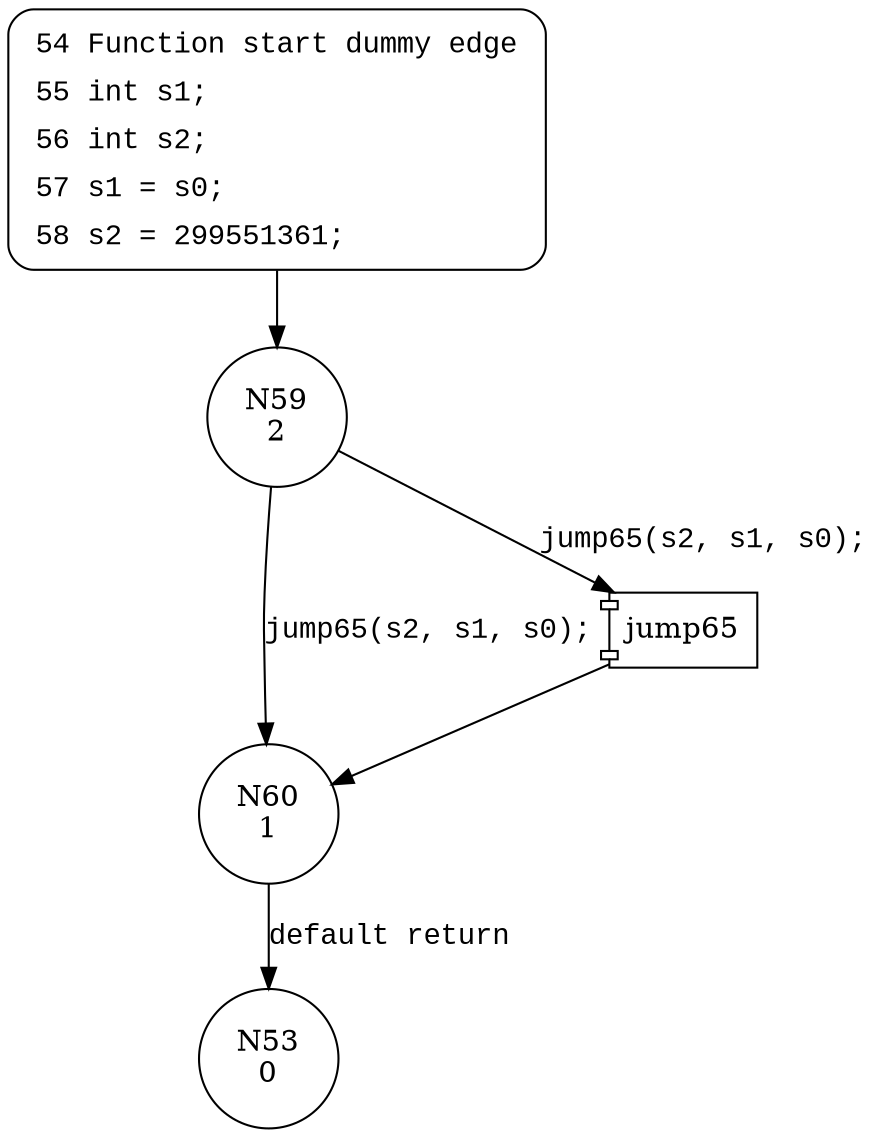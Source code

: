 digraph block65 {
59 [shape="circle" label="N59\n2"]
60 [shape="circle" label="N60\n1"]
53 [shape="circle" label="N53\n0"]
54 [style="filled,bold" penwidth="1" fillcolor="white" fontname="Courier New" shape="Mrecord" label=<<table border="0" cellborder="0" cellpadding="3" bgcolor="white"><tr><td align="right">54</td><td align="left">Function start dummy edge</td></tr><tr><td align="right">55</td><td align="left">int s1;</td></tr><tr><td align="right">56</td><td align="left">int s2;</td></tr><tr><td align="right">57</td><td align="left">s1 = s0;</td></tr><tr><td align="right">58</td><td align="left">s2 = 299551361;</td></tr></table>>]
54 -> 59[label=""]
100146 [shape="component" label="jump65"]
59 -> 100146 [label="jump65(s2, s1, s0);" fontname="Courier New"]
100146 -> 60 [label="" fontname="Courier New"]
59 -> 60 [label="jump65(s2, s1, s0);" fontname="Courier New"]
60 -> 53 [label="default return" fontname="Courier New"]
}